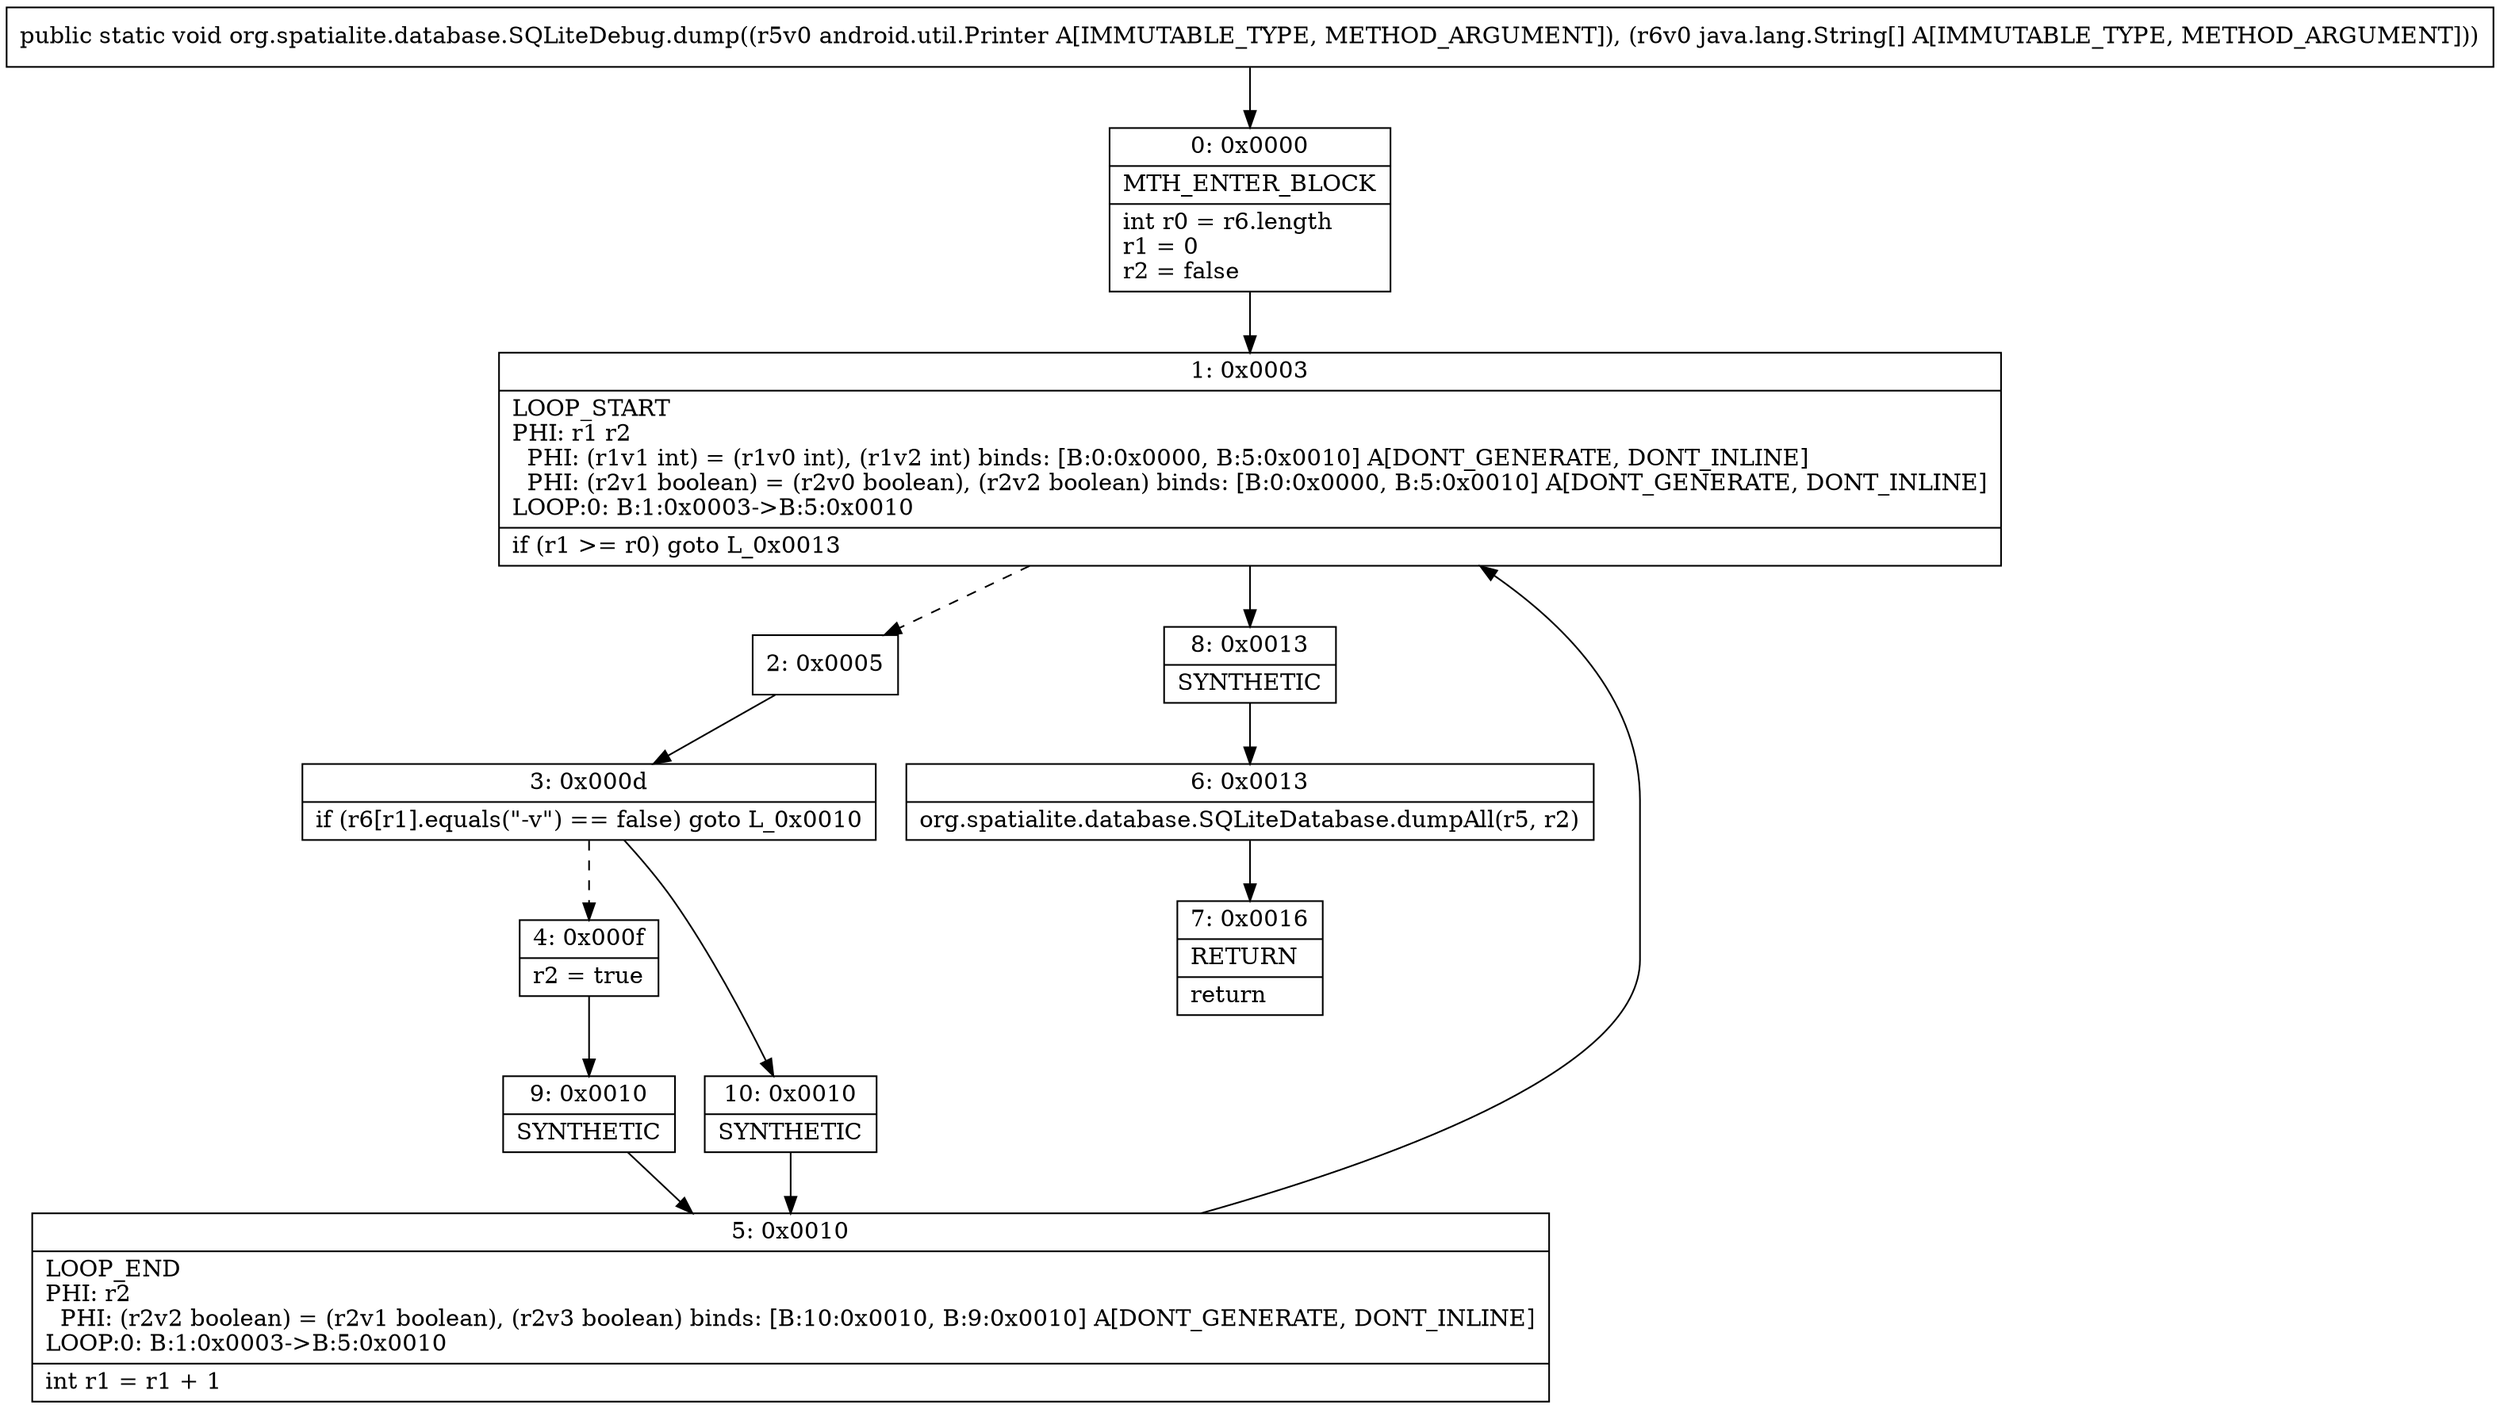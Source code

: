 digraph "CFG fororg.spatialite.database.SQLiteDebug.dump(Landroid\/util\/Printer;[Ljava\/lang\/String;)V" {
Node_0 [shape=record,label="{0\:\ 0x0000|MTH_ENTER_BLOCK\l|int r0 = r6.length\lr1 = 0\lr2 = false\l}"];
Node_1 [shape=record,label="{1\:\ 0x0003|LOOP_START\lPHI: r1 r2 \l  PHI: (r1v1 int) = (r1v0 int), (r1v2 int) binds: [B:0:0x0000, B:5:0x0010] A[DONT_GENERATE, DONT_INLINE]\l  PHI: (r2v1 boolean) = (r2v0 boolean), (r2v2 boolean) binds: [B:0:0x0000, B:5:0x0010] A[DONT_GENERATE, DONT_INLINE]\lLOOP:0: B:1:0x0003\-\>B:5:0x0010\l|if (r1 \>= r0) goto L_0x0013\l}"];
Node_2 [shape=record,label="{2\:\ 0x0005}"];
Node_3 [shape=record,label="{3\:\ 0x000d|if (r6[r1].equals(\"\-v\") == false) goto L_0x0010\l}"];
Node_4 [shape=record,label="{4\:\ 0x000f|r2 = true\l}"];
Node_5 [shape=record,label="{5\:\ 0x0010|LOOP_END\lPHI: r2 \l  PHI: (r2v2 boolean) = (r2v1 boolean), (r2v3 boolean) binds: [B:10:0x0010, B:9:0x0010] A[DONT_GENERATE, DONT_INLINE]\lLOOP:0: B:1:0x0003\-\>B:5:0x0010\l|int r1 = r1 + 1\l}"];
Node_6 [shape=record,label="{6\:\ 0x0013|org.spatialite.database.SQLiteDatabase.dumpAll(r5, r2)\l}"];
Node_7 [shape=record,label="{7\:\ 0x0016|RETURN\l|return\l}"];
Node_8 [shape=record,label="{8\:\ 0x0013|SYNTHETIC\l}"];
Node_9 [shape=record,label="{9\:\ 0x0010|SYNTHETIC\l}"];
Node_10 [shape=record,label="{10\:\ 0x0010|SYNTHETIC\l}"];
MethodNode[shape=record,label="{public static void org.spatialite.database.SQLiteDebug.dump((r5v0 android.util.Printer A[IMMUTABLE_TYPE, METHOD_ARGUMENT]), (r6v0 java.lang.String[] A[IMMUTABLE_TYPE, METHOD_ARGUMENT])) }"];
MethodNode -> Node_0;
Node_0 -> Node_1;
Node_1 -> Node_2[style=dashed];
Node_1 -> Node_8;
Node_2 -> Node_3;
Node_3 -> Node_4[style=dashed];
Node_3 -> Node_10;
Node_4 -> Node_9;
Node_5 -> Node_1;
Node_6 -> Node_7;
Node_8 -> Node_6;
Node_9 -> Node_5;
Node_10 -> Node_5;
}

